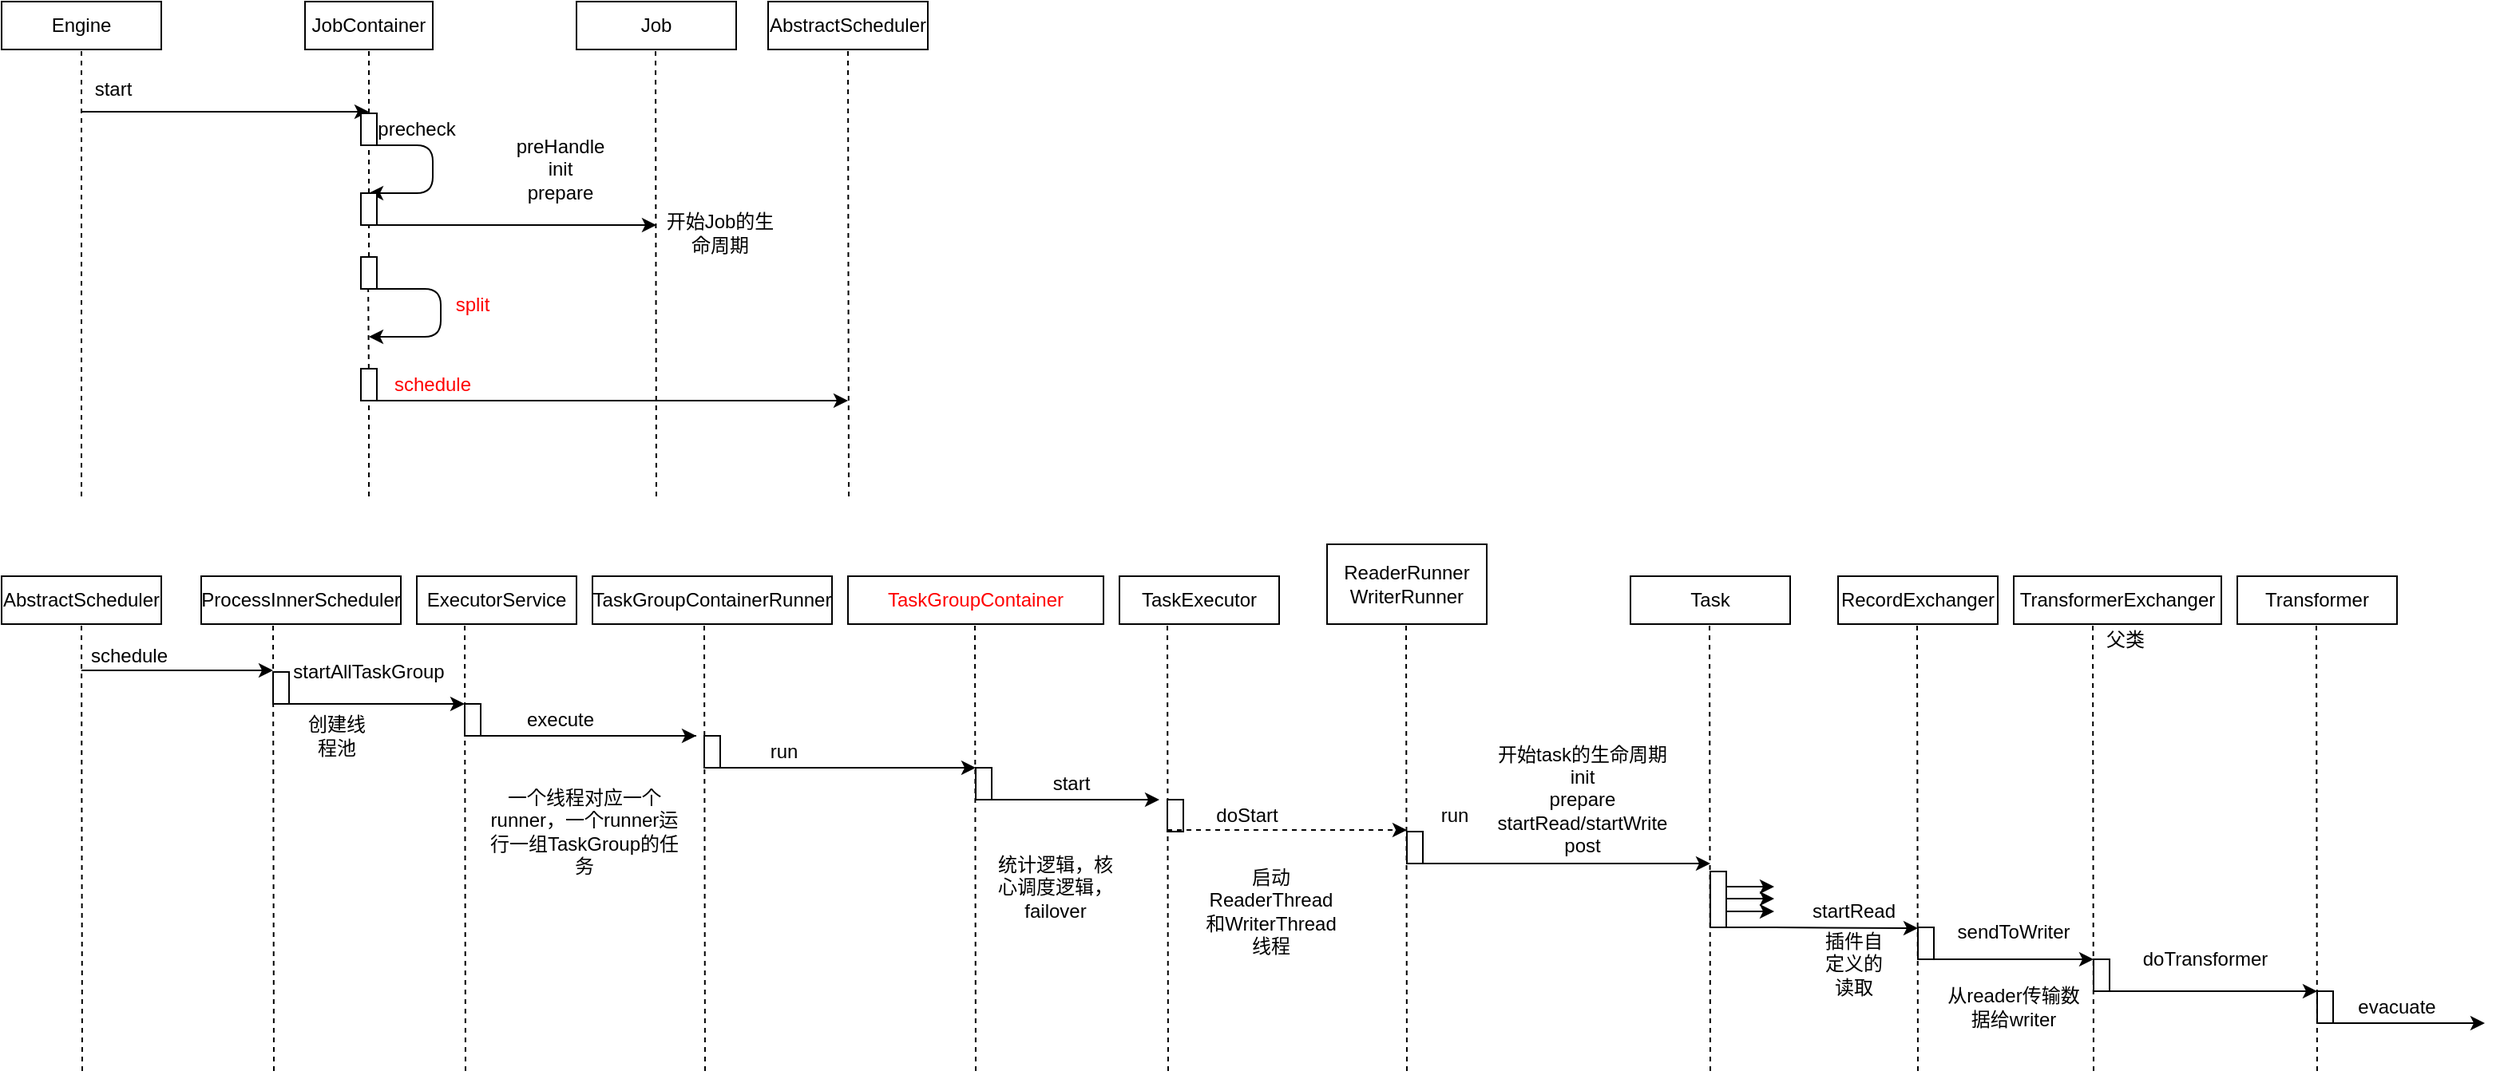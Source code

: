 <mxfile version="14.2.6" type="github">
  <diagram id="PGhreBsPbKH4rR5BUcig" name="Page-1">
    <mxGraphModel dx="1468" dy="985" grid="1" gridSize="10" guides="1" tooltips="1" connect="1" arrows="1" fold="1" page="1" pageScale="1" pageWidth="3000" pageHeight="2000" math="0" shadow="0">
      <root>
        <mxCell id="0" />
        <mxCell id="1" parent="0" />
        <mxCell id="bkKWWjWxJZ_gJQBe1uhf-1" value="Engine" style="rounded=0;whiteSpace=wrap;html=1;" parent="1" vertex="1">
          <mxGeometry x="110" y="130" width="100" height="30" as="geometry" />
        </mxCell>
        <mxCell id="C_8OSvet4aqu10IJYk9N-1" value="JobContainer" style="rounded=0;whiteSpace=wrap;html=1;" parent="1" vertex="1">
          <mxGeometry x="300" y="130" width="80" height="30" as="geometry" />
        </mxCell>
        <mxCell id="7ADbChYfZIjZuaGSokzn-1" value="" style="endArrow=none;dashed=1;html=1;entryX=0.5;entryY=1;entryDx=0;entryDy=0;" parent="1" target="bkKWWjWxJZ_gJQBe1uhf-1" edge="1">
          <mxGeometry width="50" height="50" relative="1" as="geometry">
            <mxPoint x="160" y="440" as="sourcePoint" />
            <mxPoint x="440" y="280" as="targetPoint" />
            <Array as="points">
              <mxPoint x="160" y="310" />
            </Array>
          </mxGeometry>
        </mxCell>
        <mxCell id="7ADbChYfZIjZuaGSokzn-2" value="" style="endArrow=none;dashed=1;html=1;entryX=0.5;entryY=1;entryDx=0;entryDy=0;" parent="1" source="7ADbChYfZIjZuaGSokzn-4" target="C_8OSvet4aqu10IJYk9N-1" edge="1">
          <mxGeometry width="50" height="50" relative="1" as="geometry">
            <mxPoint x="340" y="440" as="sourcePoint" />
            <mxPoint x="340" y="170" as="targetPoint" />
          </mxGeometry>
        </mxCell>
        <mxCell id="7ADbChYfZIjZuaGSokzn-3" value="" style="endArrow=classic;html=1;" parent="1" edge="1">
          <mxGeometry width="50" height="50" relative="1" as="geometry">
            <mxPoint x="160" y="199" as="sourcePoint" />
            <mxPoint x="340" y="199" as="targetPoint" />
            <Array as="points">
              <mxPoint x="240" y="199" />
            </Array>
          </mxGeometry>
        </mxCell>
        <mxCell id="7ADbChYfZIjZuaGSokzn-4" value="" style="rounded=0;whiteSpace=wrap;html=1;" parent="1" vertex="1">
          <mxGeometry x="335" y="200" width="10" height="20" as="geometry" />
        </mxCell>
        <mxCell id="7ADbChYfZIjZuaGSokzn-5" value="" style="endArrow=none;dashed=1;html=1;" parent="1" source="7ADbChYfZIjZuaGSokzn-25" target="7ADbChYfZIjZuaGSokzn-4" edge="1">
          <mxGeometry width="50" height="50" relative="1" as="geometry">
            <mxPoint x="340" y="440" as="sourcePoint" />
            <mxPoint x="340" y="170" as="targetPoint" />
          </mxGeometry>
        </mxCell>
        <mxCell id="7ADbChYfZIjZuaGSokzn-11" value="start" style="text;html=1;strokeColor=none;fillColor=none;align=center;verticalAlign=middle;whiteSpace=wrap;rounded=0;" parent="1" vertex="1">
          <mxGeometry x="160" y="170" width="40" height="30" as="geometry" />
        </mxCell>
        <mxCell id="7ADbChYfZIjZuaGSokzn-15" value="" style="endArrow=none;dashed=1;html=1;" parent="1" edge="1">
          <mxGeometry width="50" height="50" relative="1" as="geometry">
            <mxPoint x="520" y="440" as="sourcePoint" />
            <mxPoint x="519.5" y="160" as="targetPoint" />
          </mxGeometry>
        </mxCell>
        <mxCell id="7ADbChYfZIjZuaGSokzn-18" value="AbstractScheduler" style="rounded=0;whiteSpace=wrap;html=1;" parent="1" vertex="1">
          <mxGeometry x="590" y="130" width="100" height="30" as="geometry" />
        </mxCell>
        <mxCell id="7ADbChYfZIjZuaGSokzn-19" value="" style="endArrow=classic;html=1;" parent="1" edge="1">
          <mxGeometry width="50" height="50" relative="1" as="geometry">
            <mxPoint x="340" y="220" as="sourcePoint" />
            <mxPoint x="340" y="250" as="targetPoint" />
            <Array as="points">
              <mxPoint x="380" y="220" />
              <mxPoint x="380" y="250" />
            </Array>
          </mxGeometry>
        </mxCell>
        <mxCell id="7ADbChYfZIjZuaGSokzn-21" value="precheck" style="text;html=1;strokeColor=none;fillColor=none;align=center;verticalAlign=middle;whiteSpace=wrap;rounded=0;" parent="1" vertex="1">
          <mxGeometry x="350" y="200" width="40" height="20" as="geometry" />
        </mxCell>
        <mxCell id="7ADbChYfZIjZuaGSokzn-25" value="" style="rounded=0;whiteSpace=wrap;html=1;" parent="1" vertex="1">
          <mxGeometry x="335" y="250" width="10" height="20" as="geometry" />
        </mxCell>
        <mxCell id="7ADbChYfZIjZuaGSokzn-26" value="" style="endArrow=none;dashed=1;html=1;" parent="1" source="7ADbChYfZIjZuaGSokzn-42" target="7ADbChYfZIjZuaGSokzn-25" edge="1">
          <mxGeometry width="50" height="50" relative="1" as="geometry">
            <mxPoint x="340" y="320" as="sourcePoint" />
            <mxPoint x="340" y="220" as="targetPoint" />
          </mxGeometry>
        </mxCell>
        <mxCell id="7ADbChYfZIjZuaGSokzn-28" value="preHandle&lt;br&gt;init&lt;br&gt;prepare" style="text;html=1;strokeColor=none;fillColor=none;align=center;verticalAlign=middle;whiteSpace=wrap;rounded=0;" parent="1" vertex="1">
          <mxGeometry x="420" y="200" width="80" height="70" as="geometry" />
        </mxCell>
        <mxCell id="7ADbChYfZIjZuaGSokzn-30" value="" style="endArrow=none;dashed=1;html=1;" parent="1" source="7ADbChYfZIjZuaGSokzn-48" edge="1">
          <mxGeometry width="50" height="50" relative="1" as="geometry">
            <mxPoint x="339.5" y="420" as="sourcePoint" />
            <mxPoint x="339.5" y="300" as="targetPoint" />
          </mxGeometry>
        </mxCell>
        <mxCell id="7ADbChYfZIjZuaGSokzn-42" value="" style="rounded=0;whiteSpace=wrap;html=1;" parent="1" vertex="1">
          <mxGeometry x="335" y="290" width="10" height="20" as="geometry" />
        </mxCell>
        <mxCell id="7ADbChYfZIjZuaGSokzn-44" value="" style="endArrow=classic;html=1;" parent="1" edge="1">
          <mxGeometry width="50" height="50" relative="1" as="geometry">
            <mxPoint x="335" y="270" as="sourcePoint" />
            <mxPoint x="520" y="270" as="targetPoint" />
            <Array as="points">
              <mxPoint x="335" y="270" />
            </Array>
          </mxGeometry>
        </mxCell>
        <mxCell id="7ADbChYfZIjZuaGSokzn-47" value="&lt;font color=&quot;#ff0000&quot;&gt;split&lt;/font&gt;" style="text;html=1;strokeColor=none;fillColor=none;align=center;verticalAlign=middle;whiteSpace=wrap;rounded=0;" parent="1" vertex="1">
          <mxGeometry x="385" y="310" width="40" height="20" as="geometry" />
        </mxCell>
        <mxCell id="7ADbChYfZIjZuaGSokzn-48" value="" style="rounded=0;whiteSpace=wrap;html=1;" parent="1" vertex="1">
          <mxGeometry x="335" y="360" width="10" height="20" as="geometry" />
        </mxCell>
        <mxCell id="7ADbChYfZIjZuaGSokzn-49" value="" style="endArrow=none;dashed=1;html=1;" parent="1" target="7ADbChYfZIjZuaGSokzn-48" edge="1">
          <mxGeometry width="50" height="50" relative="1" as="geometry">
            <mxPoint x="340" y="440" as="sourcePoint" />
            <mxPoint x="339.5" y="300" as="targetPoint" />
          </mxGeometry>
        </mxCell>
        <mxCell id="7ADbChYfZIjZuaGSokzn-53" value="" style="endArrow=classic;html=1;" parent="1" edge="1">
          <mxGeometry width="50" height="50" relative="1" as="geometry">
            <mxPoint x="340" y="380" as="sourcePoint" />
            <mxPoint x="640" y="380" as="targetPoint" />
            <Array as="points" />
          </mxGeometry>
        </mxCell>
        <mxCell id="7ADbChYfZIjZuaGSokzn-54" value="&lt;font color=&quot;#ff0000&quot;&gt;schedule&lt;/font&gt;" style="text;html=1;strokeColor=none;fillColor=none;align=center;verticalAlign=middle;whiteSpace=wrap;rounded=0;" parent="1" vertex="1">
          <mxGeometry x="360" y="360" width="40" height="20" as="geometry" />
        </mxCell>
        <mxCell id="7ADbChYfZIjZuaGSokzn-56" value="AbstractScheduler" style="rounded=0;whiteSpace=wrap;html=1;" parent="1" vertex="1">
          <mxGeometry x="110" y="490" width="100" height="30" as="geometry" />
        </mxCell>
        <mxCell id="7ADbChYfZIjZuaGSokzn-57" value="" style="endArrow=none;dashed=1;html=1;" parent="1" edge="1">
          <mxGeometry width="50" height="50" relative="1" as="geometry">
            <mxPoint x="160.5" y="800" as="sourcePoint" />
            <mxPoint x="160" y="520" as="targetPoint" />
          </mxGeometry>
        </mxCell>
        <mxCell id="7ADbChYfZIjZuaGSokzn-58" value="" style="endArrow=classic;html=1;" parent="1" edge="1">
          <mxGeometry width="50" height="50" relative="1" as="geometry">
            <mxPoint x="160" y="549" as="sourcePoint" />
            <mxPoint x="280" y="549" as="targetPoint" />
            <Array as="points" />
          </mxGeometry>
        </mxCell>
        <mxCell id="7ADbChYfZIjZuaGSokzn-59" value="schedule" style="text;html=1;strokeColor=none;fillColor=none;align=center;verticalAlign=middle;whiteSpace=wrap;rounded=0;" parent="1" vertex="1">
          <mxGeometry x="170" y="530" width="40" height="20" as="geometry" />
        </mxCell>
        <mxCell id="7ADbChYfZIjZuaGSokzn-60" value="ProcessInnerScheduler" style="rounded=0;whiteSpace=wrap;html=1;" parent="1" vertex="1">
          <mxGeometry x="235" y="490" width="125" height="30" as="geometry" />
        </mxCell>
        <mxCell id="7ADbChYfZIjZuaGSokzn-61" value="" style="endArrow=none;dashed=1;html=1;" parent="1" edge="1">
          <mxGeometry width="50" height="50" relative="1" as="geometry">
            <mxPoint x="280.5" y="800" as="sourcePoint" />
            <mxPoint x="280" y="520" as="targetPoint" />
          </mxGeometry>
        </mxCell>
        <mxCell id="7ADbChYfZIjZuaGSokzn-63" value="" style="rounded=0;whiteSpace=wrap;html=1;" parent="1" vertex="1">
          <mxGeometry x="280" y="550" width="10" height="20" as="geometry" />
        </mxCell>
        <mxCell id="7ADbChYfZIjZuaGSokzn-65" value="startAllTaskGroup" style="text;html=1;strokeColor=none;fillColor=none;align=center;verticalAlign=middle;whiteSpace=wrap;rounded=0;" parent="1" vertex="1">
          <mxGeometry x="320" y="540" width="40" height="20" as="geometry" />
        </mxCell>
        <mxCell id="7ADbChYfZIjZuaGSokzn-66" value="" style="endArrow=classic;html=1;entryX=0;entryY=0;entryDx=0;entryDy=0;" parent="1" target="7ADbChYfZIjZuaGSokzn-69" edge="1">
          <mxGeometry width="50" height="50" relative="1" as="geometry">
            <mxPoint x="285" y="570" as="sourcePoint" />
            <mxPoint x="390" y="570" as="targetPoint" />
            <Array as="points">
              <mxPoint x="305" y="570" />
            </Array>
          </mxGeometry>
        </mxCell>
        <mxCell id="7ADbChYfZIjZuaGSokzn-67" value="ExecutorService" style="rounded=0;whiteSpace=wrap;html=1;" parent="1" vertex="1">
          <mxGeometry x="370" y="490" width="100" height="30" as="geometry" />
        </mxCell>
        <mxCell id="7ADbChYfZIjZuaGSokzn-68" value="" style="endArrow=none;dashed=1;html=1;" parent="1" edge="1">
          <mxGeometry width="50" height="50" relative="1" as="geometry">
            <mxPoint x="400.5" y="800" as="sourcePoint" />
            <mxPoint x="400" y="520" as="targetPoint" />
          </mxGeometry>
        </mxCell>
        <mxCell id="7ADbChYfZIjZuaGSokzn-69" value="" style="rounded=0;whiteSpace=wrap;html=1;" parent="1" vertex="1">
          <mxGeometry x="400" y="570" width="10" height="20" as="geometry" />
        </mxCell>
        <mxCell id="7ADbChYfZIjZuaGSokzn-71" value="" style="endArrow=classic;html=1;" parent="1" edge="1">
          <mxGeometry width="50" height="50" relative="1" as="geometry">
            <mxPoint x="545" y="590" as="sourcePoint" />
            <mxPoint x="545" y="590" as="targetPoint" />
            <Array as="points">
              <mxPoint x="405" y="590" />
              <mxPoint x="545" y="590" />
            </Array>
          </mxGeometry>
        </mxCell>
        <mxCell id="7ADbChYfZIjZuaGSokzn-72" value="execute" style="text;html=1;strokeColor=none;fillColor=none;align=center;verticalAlign=middle;whiteSpace=wrap;rounded=0;" parent="1" vertex="1">
          <mxGeometry x="440" y="570" width="40" height="20" as="geometry" />
        </mxCell>
        <mxCell id="7ADbChYfZIjZuaGSokzn-73" value="TaskGroupContainerRunner" style="rounded=0;whiteSpace=wrap;html=1;" parent="1" vertex="1">
          <mxGeometry x="480" y="490" width="150" height="30" as="geometry" />
        </mxCell>
        <mxCell id="7ADbChYfZIjZuaGSokzn-74" value="" style="endArrow=none;dashed=1;html=1;" parent="1" edge="1">
          <mxGeometry width="50" height="50" relative="1" as="geometry">
            <mxPoint x="550.5" y="800" as="sourcePoint" />
            <mxPoint x="550" y="520" as="targetPoint" />
          </mxGeometry>
        </mxCell>
        <mxCell id="7ADbChYfZIjZuaGSokzn-75" value="" style="rounded=0;whiteSpace=wrap;html=1;" parent="1" vertex="1">
          <mxGeometry x="550" y="590" width="10" height="20" as="geometry" />
        </mxCell>
        <mxCell id="7ADbChYfZIjZuaGSokzn-77" value="" style="endArrow=classic;html=1;exitX=0.5;exitY=1;exitDx=0;exitDy=0;" parent="1" source="7ADbChYfZIjZuaGSokzn-75" edge="1">
          <mxGeometry width="50" height="50" relative="1" as="geometry">
            <mxPoint x="620" y="610" as="sourcePoint" />
            <mxPoint x="720" y="610" as="targetPoint" />
            <Array as="points">
              <mxPoint x="640" y="610" />
            </Array>
          </mxGeometry>
        </mxCell>
        <mxCell id="7ADbChYfZIjZuaGSokzn-81" value="run" style="text;html=1;strokeColor=none;fillColor=none;align=center;verticalAlign=middle;whiteSpace=wrap;rounded=0;" parent="1" vertex="1">
          <mxGeometry x="580" y="590" width="40" height="20" as="geometry" />
        </mxCell>
        <mxCell id="7ADbChYfZIjZuaGSokzn-82" value="&lt;font color=&quot;#ff0000&quot;&gt;TaskGroupContainer&lt;/font&gt;" style="rounded=0;whiteSpace=wrap;html=1;" parent="1" vertex="1">
          <mxGeometry x="640" y="490" width="160" height="30" as="geometry" />
        </mxCell>
        <mxCell id="7ADbChYfZIjZuaGSokzn-83" value="" style="endArrow=none;dashed=1;html=1;" parent="1" edge="1">
          <mxGeometry width="50" height="50" relative="1" as="geometry">
            <mxPoint x="720" y="800" as="sourcePoint" />
            <mxPoint x="719.5" y="520" as="targetPoint" />
          </mxGeometry>
        </mxCell>
        <mxCell id="7ADbChYfZIjZuaGSokzn-84" value="创建线程池" style="text;html=1;strokeColor=none;fillColor=none;align=center;verticalAlign=middle;whiteSpace=wrap;rounded=0;" parent="1" vertex="1">
          <mxGeometry x="300" y="580" width="40" height="20" as="geometry" />
        </mxCell>
        <mxCell id="7ADbChYfZIjZuaGSokzn-85" value="一个线程对应一个runner，一个runner运行一组TaskGroup的任务" style="text;html=1;strokeColor=none;fillColor=none;align=center;verticalAlign=middle;whiteSpace=wrap;rounded=0;" parent="1" vertex="1">
          <mxGeometry x="410" y="600" width="130" height="100" as="geometry" />
        </mxCell>
        <mxCell id="7ADbChYfZIjZuaGSokzn-87" value="" style="rounded=0;whiteSpace=wrap;html=1;" parent="1" vertex="1">
          <mxGeometry x="720" y="610" width="10" height="20" as="geometry" />
        </mxCell>
        <mxCell id="7ADbChYfZIjZuaGSokzn-88" value="" style="endArrow=classic;html=1;" parent="1" edge="1">
          <mxGeometry width="50" height="50" relative="1" as="geometry">
            <mxPoint x="730" y="630" as="sourcePoint" />
            <mxPoint x="835" y="630" as="targetPoint" />
            <Array as="points">
              <mxPoint x="750" y="630" />
            </Array>
          </mxGeometry>
        </mxCell>
        <mxCell id="7ADbChYfZIjZuaGSokzn-89" value="start" style="text;html=1;strokeColor=none;fillColor=none;align=center;verticalAlign=middle;whiteSpace=wrap;rounded=0;" parent="1" vertex="1">
          <mxGeometry x="760" y="610" width="40" height="20" as="geometry" />
        </mxCell>
        <mxCell id="7ADbChYfZIjZuaGSokzn-90" value="统计逻辑，核心调度逻辑，failover" style="text;html=1;strokeColor=none;fillColor=none;align=center;verticalAlign=middle;whiteSpace=wrap;rounded=0;" parent="1" vertex="1">
          <mxGeometry x="730" y="640" width="80" height="90" as="geometry" />
        </mxCell>
        <mxCell id="7ADbChYfZIjZuaGSokzn-91" value="TaskExecutor" style="rounded=0;whiteSpace=wrap;html=1;" parent="1" vertex="1">
          <mxGeometry x="810" y="490" width="100" height="30" as="geometry" />
        </mxCell>
        <mxCell id="7ADbChYfZIjZuaGSokzn-92" value="" style="endArrow=none;dashed=1;html=1;" parent="1" edge="1">
          <mxGeometry width="50" height="50" relative="1" as="geometry">
            <mxPoint x="840.5" y="800" as="sourcePoint" />
            <mxPoint x="840" y="520" as="targetPoint" />
          </mxGeometry>
        </mxCell>
        <mxCell id="7ADbChYfZIjZuaGSokzn-93" value="" style="rounded=0;whiteSpace=wrap;html=1;" parent="1" vertex="1">
          <mxGeometry x="840" y="630" width="10" height="20" as="geometry" />
        </mxCell>
        <mxCell id="7ADbChYfZIjZuaGSokzn-96" value="doStart" style="text;html=1;strokeColor=none;fillColor=none;align=center;verticalAlign=middle;whiteSpace=wrap;rounded=0;" parent="1" vertex="1">
          <mxGeometry x="870" y="630" width="40" height="20" as="geometry" />
        </mxCell>
        <mxCell id="7ADbChYfZIjZuaGSokzn-97" value="启动ReaderThread和WriterThread线程" style="text;html=1;strokeColor=none;fillColor=none;align=center;verticalAlign=middle;whiteSpace=wrap;rounded=0;" parent="1" vertex="1">
          <mxGeometry x="860" y="660" width="90" height="80" as="geometry" />
        </mxCell>
        <mxCell id="7ADbChYfZIjZuaGSokzn-100" value="Job" style="rounded=0;whiteSpace=wrap;html=1;" parent="1" vertex="1">
          <mxGeometry x="470" y="130" width="100" height="30" as="geometry" />
        </mxCell>
        <mxCell id="7ADbChYfZIjZuaGSokzn-101" value="" style="endArrow=none;dashed=1;html=1;" parent="1" edge="1">
          <mxGeometry width="50" height="50" relative="1" as="geometry">
            <mxPoint x="640.5" y="440" as="sourcePoint" />
            <mxPoint x="640" y="160" as="targetPoint" />
          </mxGeometry>
        </mxCell>
        <mxCell id="7ADbChYfZIjZuaGSokzn-106" value="" style="endArrow=classic;html=1;" parent="1" edge="1">
          <mxGeometry width="50" height="50" relative="1" as="geometry">
            <mxPoint x="345" y="310" as="sourcePoint" />
            <mxPoint x="340" y="340" as="targetPoint" />
            <Array as="points">
              <mxPoint x="385" y="310" />
              <mxPoint x="385" y="340" />
            </Array>
          </mxGeometry>
        </mxCell>
        <mxCell id="67QHIFpulbzX8Kgvgitb-1" value="ReaderRunner&lt;br&gt;WriterRunner" style="rounded=0;whiteSpace=wrap;html=1;" vertex="1" parent="1">
          <mxGeometry x="940" y="470" width="100" height="50" as="geometry" />
        </mxCell>
        <mxCell id="67QHIFpulbzX8Kgvgitb-2" value="" style="endArrow=none;dashed=1;html=1;" edge="1" parent="1">
          <mxGeometry width="50" height="50" relative="1" as="geometry">
            <mxPoint x="990" y="800" as="sourcePoint" />
            <mxPoint x="989.5" y="520" as="targetPoint" />
          </mxGeometry>
        </mxCell>
        <mxCell id="67QHIFpulbzX8Kgvgitb-4" value="run" style="text;html=1;strokeColor=none;fillColor=none;align=center;verticalAlign=middle;whiteSpace=wrap;rounded=0;" vertex="1" parent="1">
          <mxGeometry x="1000" y="630" width="40" height="20" as="geometry" />
        </mxCell>
        <mxCell id="67QHIFpulbzX8Kgvgitb-5" value="" style="endArrow=classic;html=1;dashed=1;" edge="1" parent="1">
          <mxGeometry width="50" height="50" relative="1" as="geometry">
            <mxPoint x="840" y="649" as="sourcePoint" />
            <mxPoint x="990" y="649" as="targetPoint" />
            <Array as="points">
              <mxPoint x="860" y="649" />
            </Array>
          </mxGeometry>
        </mxCell>
        <mxCell id="67QHIFpulbzX8Kgvgitb-6" value="开始task的生命周期&lt;br&gt;init&lt;br&gt;prepare&lt;br&gt;startRead/startWrite&lt;br&gt;post&lt;br&gt;" style="text;html=1;strokeColor=none;fillColor=none;align=center;verticalAlign=middle;whiteSpace=wrap;rounded=0;" vertex="1" parent="1">
          <mxGeometry x="1030" y="560" width="140" height="140" as="geometry" />
        </mxCell>
        <mxCell id="67QHIFpulbzX8Kgvgitb-7" value="开始Job的生命周期" style="text;html=1;strokeColor=none;fillColor=none;align=center;verticalAlign=middle;whiteSpace=wrap;rounded=0;" vertex="1" parent="1">
          <mxGeometry x="520" y="260" width="80" height="30" as="geometry" />
        </mxCell>
        <mxCell id="67QHIFpulbzX8Kgvgitb-10" value="Task" style="rounded=0;whiteSpace=wrap;html=1;" vertex="1" parent="1">
          <mxGeometry x="1130" y="490" width="100" height="30" as="geometry" />
        </mxCell>
        <mxCell id="67QHIFpulbzX8Kgvgitb-11" value="" style="endArrow=classic;html=1;" edge="1" parent="1">
          <mxGeometry width="50" height="50" relative="1" as="geometry">
            <mxPoint x="990" y="670" as="sourcePoint" />
            <mxPoint x="1180" y="670" as="targetPoint" />
            <Array as="points">
              <mxPoint x="1070" y="670" />
            </Array>
          </mxGeometry>
        </mxCell>
        <mxCell id="67QHIFpulbzX8Kgvgitb-12" value="" style="endArrow=none;dashed=1;html=1;" edge="1" parent="1">
          <mxGeometry width="50" height="50" relative="1" as="geometry">
            <mxPoint x="1180" y="800" as="sourcePoint" />
            <mxPoint x="1179.5" y="520" as="targetPoint" />
          </mxGeometry>
        </mxCell>
        <mxCell id="67QHIFpulbzX8Kgvgitb-16" value="" style="rounded=0;whiteSpace=wrap;html=1;" vertex="1" parent="1">
          <mxGeometry x="990" y="650" width="10" height="20" as="geometry" />
        </mxCell>
        <mxCell id="67QHIFpulbzX8Kgvgitb-17" value="" style="rounded=0;whiteSpace=wrap;html=1;" vertex="1" parent="1">
          <mxGeometry x="1180" y="675" width="10" height="35" as="geometry" />
        </mxCell>
        <mxCell id="67QHIFpulbzX8Kgvgitb-19" value="" style="endArrow=classic;html=1;" edge="1" parent="1">
          <mxGeometry width="50" height="50" relative="1" as="geometry">
            <mxPoint x="1190" y="684.5" as="sourcePoint" />
            <mxPoint x="1220" y="684.5" as="targetPoint" />
            <Array as="points">
              <mxPoint x="1210" y="684.5" />
            </Array>
          </mxGeometry>
        </mxCell>
        <mxCell id="67QHIFpulbzX8Kgvgitb-20" value="" style="endArrow=classic;html=1;" edge="1" parent="1">
          <mxGeometry width="50" height="50" relative="1" as="geometry">
            <mxPoint x="1190" y="692" as="sourcePoint" />
            <mxPoint x="1220" y="692" as="targetPoint" />
            <Array as="points">
              <mxPoint x="1210" y="692" />
            </Array>
          </mxGeometry>
        </mxCell>
        <mxCell id="67QHIFpulbzX8Kgvgitb-21" value="" style="endArrow=classic;html=1;" edge="1" parent="1">
          <mxGeometry width="50" height="50" relative="1" as="geometry">
            <mxPoint x="1190" y="700" as="sourcePoint" />
            <mxPoint x="1220" y="700" as="targetPoint" />
            <Array as="points">
              <mxPoint x="1210" y="700" />
            </Array>
          </mxGeometry>
        </mxCell>
        <mxCell id="67QHIFpulbzX8Kgvgitb-22" value="" style="endArrow=classic;html=1;" edge="1" parent="1">
          <mxGeometry width="50" height="50" relative="1" as="geometry">
            <mxPoint x="1190" y="710" as="sourcePoint" />
            <mxPoint x="1310" y="710.5" as="targetPoint" />
            <Array as="points">
              <mxPoint x="1210" y="710" />
            </Array>
          </mxGeometry>
        </mxCell>
        <mxCell id="67QHIFpulbzX8Kgvgitb-23" value="RecordExchanger" style="rounded=0;whiteSpace=wrap;html=1;" vertex="1" parent="1">
          <mxGeometry x="1260" y="490" width="100" height="30" as="geometry" />
        </mxCell>
        <mxCell id="67QHIFpulbzX8Kgvgitb-25" value="startRead" style="text;html=1;strokeColor=none;fillColor=none;align=center;verticalAlign=middle;whiteSpace=wrap;rounded=0;" vertex="1" parent="1">
          <mxGeometry x="1250" y="690" width="40" height="20" as="geometry" />
        </mxCell>
        <mxCell id="67QHIFpulbzX8Kgvgitb-26" value="" style="endArrow=none;dashed=1;html=1;" edge="1" parent="1">
          <mxGeometry width="50" height="50" relative="1" as="geometry">
            <mxPoint x="1310" y="800" as="sourcePoint" />
            <mxPoint x="1309.5" y="520" as="targetPoint" />
          </mxGeometry>
        </mxCell>
        <mxCell id="67QHIFpulbzX8Kgvgitb-27" value="" style="rounded=0;whiteSpace=wrap;html=1;" vertex="1" parent="1">
          <mxGeometry x="1310" y="710" width="10" height="20" as="geometry" />
        </mxCell>
        <mxCell id="67QHIFpulbzX8Kgvgitb-28" value="TransformerExchanger" style="rounded=0;whiteSpace=wrap;html=1;" vertex="1" parent="1">
          <mxGeometry x="1370" y="490" width="130" height="30" as="geometry" />
        </mxCell>
        <mxCell id="67QHIFpulbzX8Kgvgitb-29" value="" style="endArrow=none;dashed=1;html=1;" edge="1" parent="1">
          <mxGeometry width="50" height="50" relative="1" as="geometry">
            <mxPoint x="1420" y="800" as="sourcePoint" />
            <mxPoint x="1419.5" y="520" as="targetPoint" />
          </mxGeometry>
        </mxCell>
        <mxCell id="67QHIFpulbzX8Kgvgitb-30" value="" style="endArrow=classic;html=1;" edge="1" parent="1">
          <mxGeometry width="50" height="50" relative="1" as="geometry">
            <mxPoint x="1320" y="730" as="sourcePoint" />
            <mxPoint x="1420" y="730" as="targetPoint" />
            <Array as="points">
              <mxPoint x="1340" y="730" />
            </Array>
          </mxGeometry>
        </mxCell>
        <mxCell id="67QHIFpulbzX8Kgvgitb-31" value="sendToWriter" style="text;html=1;strokeColor=none;fillColor=none;align=center;verticalAlign=middle;whiteSpace=wrap;rounded=0;" vertex="1" parent="1">
          <mxGeometry x="1350" y="702.5" width="40" height="20" as="geometry" />
        </mxCell>
        <mxCell id="67QHIFpulbzX8Kgvgitb-32" value="父类" style="text;html=1;strokeColor=none;fillColor=none;align=center;verticalAlign=middle;whiteSpace=wrap;rounded=0;" vertex="1" parent="1">
          <mxGeometry x="1420" y="520" width="40" height="20" as="geometry" />
        </mxCell>
        <mxCell id="67QHIFpulbzX8Kgvgitb-33" value="" style="rounded=0;whiteSpace=wrap;html=1;" vertex="1" parent="1">
          <mxGeometry x="1420" y="730" width="10" height="20" as="geometry" />
        </mxCell>
        <mxCell id="67QHIFpulbzX8Kgvgitb-36" value="" style="endArrow=classic;html=1;" edge="1" parent="1">
          <mxGeometry width="50" height="50" relative="1" as="geometry">
            <mxPoint x="1432.5" y="750" as="sourcePoint" />
            <mxPoint x="1560" y="750" as="targetPoint" />
            <Array as="points">
              <mxPoint x="1422.5" y="750" />
              <mxPoint x="1432.5" y="750" />
            </Array>
          </mxGeometry>
        </mxCell>
        <mxCell id="67QHIFpulbzX8Kgvgitb-38" value="doTransformer" style="text;html=1;strokeColor=none;fillColor=none;align=center;verticalAlign=middle;whiteSpace=wrap;rounded=0;" vertex="1" parent="1">
          <mxGeometry x="1470" y="720" width="40" height="20" as="geometry" />
        </mxCell>
        <mxCell id="67QHIFpulbzX8Kgvgitb-39" value="Transformer" style="rounded=0;whiteSpace=wrap;html=1;" vertex="1" parent="1">
          <mxGeometry x="1510" y="490" width="100" height="30" as="geometry" />
        </mxCell>
        <mxCell id="67QHIFpulbzX8Kgvgitb-40" value="" style="endArrow=none;dashed=1;html=1;" edge="1" parent="1">
          <mxGeometry width="50" height="50" relative="1" as="geometry">
            <mxPoint x="1560" y="800" as="sourcePoint" />
            <mxPoint x="1559.5" y="520" as="targetPoint" />
          </mxGeometry>
        </mxCell>
        <mxCell id="67QHIFpulbzX8Kgvgitb-42" value="" style="rounded=0;whiteSpace=wrap;html=1;" vertex="1" parent="1">
          <mxGeometry x="1560" y="750" width="10" height="20" as="geometry" />
        </mxCell>
        <mxCell id="67QHIFpulbzX8Kgvgitb-43" value="" style="endArrow=classic;html=1;" edge="1" parent="1">
          <mxGeometry width="50" height="50" relative="1" as="geometry">
            <mxPoint x="1560" y="770" as="sourcePoint" />
            <mxPoint x="1665" y="770" as="targetPoint" />
            <Array as="points">
              <mxPoint x="1580" y="770" />
            </Array>
          </mxGeometry>
        </mxCell>
        <mxCell id="67QHIFpulbzX8Kgvgitb-44" value="evacuate" style="text;html=1;strokeColor=none;fillColor=none;align=center;verticalAlign=middle;whiteSpace=wrap;rounded=0;" vertex="1" parent="1">
          <mxGeometry x="1590" y="750" width="40" height="20" as="geometry" />
        </mxCell>
        <mxCell id="67QHIFpulbzX8Kgvgitb-45" value="插件自定义的读取" style="text;html=1;strokeColor=none;fillColor=none;align=center;verticalAlign=middle;whiteSpace=wrap;rounded=0;" vertex="1" parent="1">
          <mxGeometry x="1250" y="722.5" width="40" height="20" as="geometry" />
        </mxCell>
        <mxCell id="67QHIFpulbzX8Kgvgitb-46" value="从reader传输数据给writer" style="text;html=1;strokeColor=none;fillColor=none;align=center;verticalAlign=middle;whiteSpace=wrap;rounded=0;" vertex="1" parent="1">
          <mxGeometry x="1325" y="735" width="90" height="50" as="geometry" />
        </mxCell>
      </root>
    </mxGraphModel>
  </diagram>
</mxfile>
